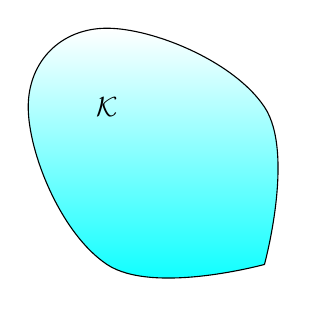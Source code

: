 \begin{tikzpicture}
 \draw[top color=white, bottom color=cyan] plot[smooth, tension=.7] coordinates {(-3,2) (-5,2) (-6,4) (-5,5) (-3,4) (-3,2)};
 \node at (-5,4) {$\mathcal{K}$};
\end{tikzpicture}
